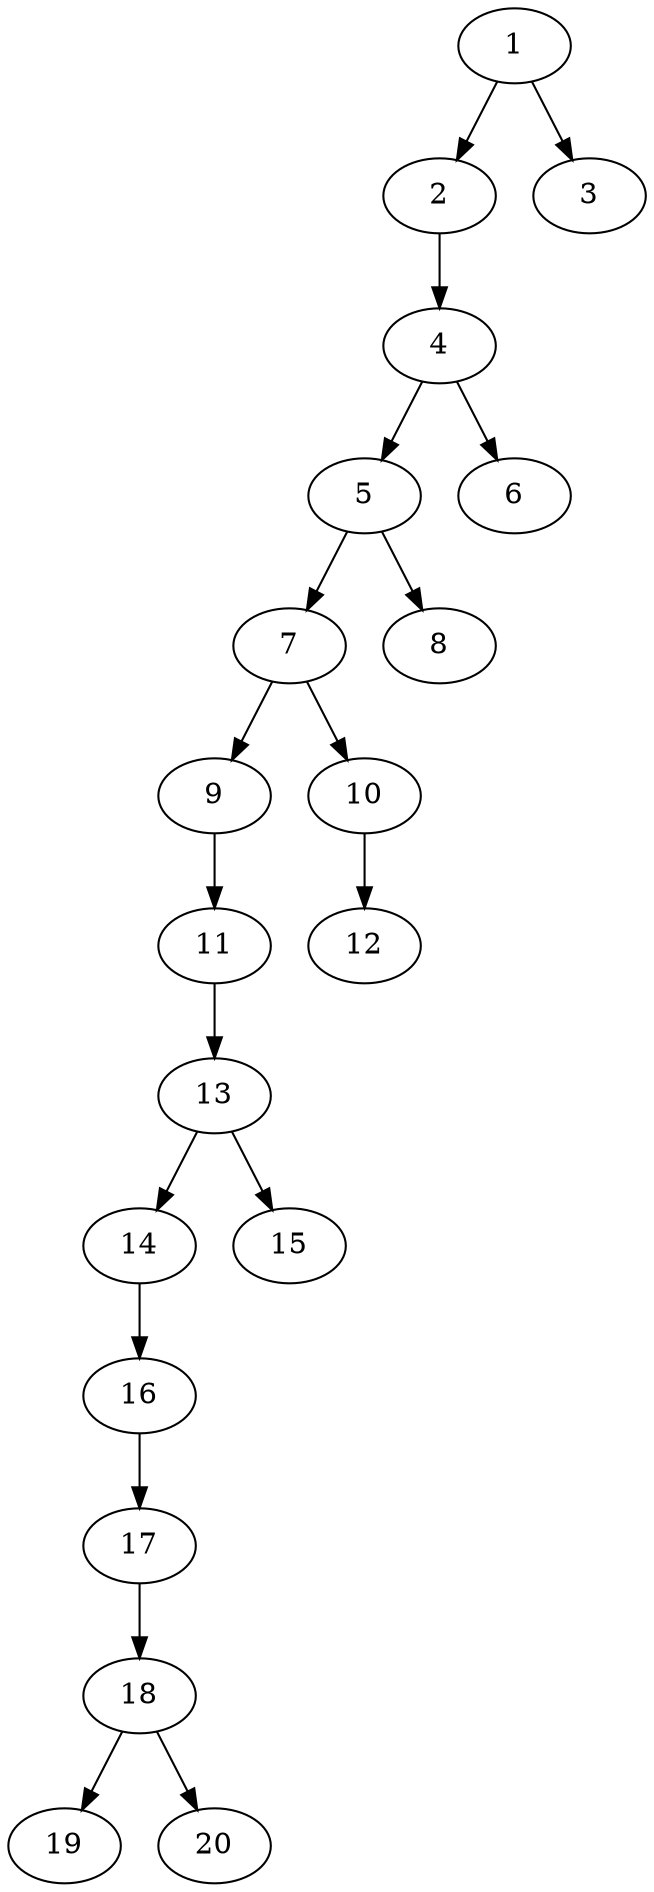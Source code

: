// DAG (tier=1-easy, mode=data, n=20, ccr=0.338, fat=0.351, density=0.323, regular=0.729, jump=0.063, mindata=1048576, maxdata=8388608)
// DAG automatically generated by daggen at Sun Aug 24 16:33:33 2025
// /home/ermia/Project/Environments/daggen/bin/daggen --dot --ccr 0.338 --fat 0.351 --regular 0.729 --density 0.323 --jump 0.063 --mindata 1048576 --maxdata 8388608 -n 20 
digraph G {
  1 [size="477979654256212", alpha="0.10", expect_size="238989827128106"]
  1 -> 2 [size ="35840235405312"]
  1 -> 3 [size ="35840235405312"]
  2 [size="30795684291064889344", alpha="0.17", expect_size="15397842145532444672"]
  2 -> 4 [size ="78598916538368"]
  3 [size="560610334521331712", alpha="0.08", expect_size="280305167260665856"]
  4 [size="537002522547261", alpha="0.06", expect_size="268501261273630"]
  4 -> 5 [size ="12180468531200"]
  4 -> 6 [size ="12180468531200"]
  5 [size="954935994366825", alpha="0.02", expect_size="477467997183412"]
  5 -> 7 [size ="25455767846912"]
  5 -> 8 [size ="25455767846912"]
  6 [size="350827854411143232", alpha="0.05", expect_size="175413927205571616"]
  7 [size="564313544334508032000", alpha="0.07", expect_size="282156772167254016000"]
  7 -> 9 [size ="546307257139200"]
  7 -> 10 [size ="546307257139200"]
  8 [size="78307827749274779648", alpha="0.12", expect_size="39153913874637389824"]
  9 [size="111243421816353392", alpha="0.13", expect_size="55621710908176696"]
  9 -> 11 [size ="109321178316800"]
  10 [size="4299830779527036928", alpha="0.01", expect_size="2149915389763518464"]
  10 -> 12 [size ="21153921892352"]
  11 [size="579339491951828271104", alpha="0.00", expect_size="289669745975914135552"]
  11 -> 13 [size ="555962385563648"]
  12 [size="10376208269180928000", alpha="0.05", expect_size="5188104134590464000"]
  13 [size="872086243122036352", alpha="0.07", expect_size="436043121561018176"]
  13 -> 14 [size ="349203523960832"]
  13 -> 15 [size ="349203523960832"]
  14 [size="32205024188728082432", alpha="0.05", expect_size="16102512094364041216"]
  14 -> 16 [size ="80978999508992"]
  15 [size="667349039869792", alpha="0.10", expect_size="333674519934896"]
  16 [size="237185854982848512000", alpha="0.01", expect_size="118592927491424256000"]
  16 -> 17 [size ="306536723251200"]
  17 [size="346797117740728448", alpha="0.19", expect_size="173398558870364224"]
  17 -> 18 [size ="423942472859648"]
  18 [size="8623238200937564", alpha="0.18", expect_size="4311619100468782"]
  18 -> 19 [size ="458987795382272"]
  18 -> 20 [size ="458987795382272"]
  19 [size="392315817264725312", alpha="0.17", expect_size="196157908632362656"]
  20 [size="4467234392413221", alpha="0.07", expect_size="2233617196206610"]
}